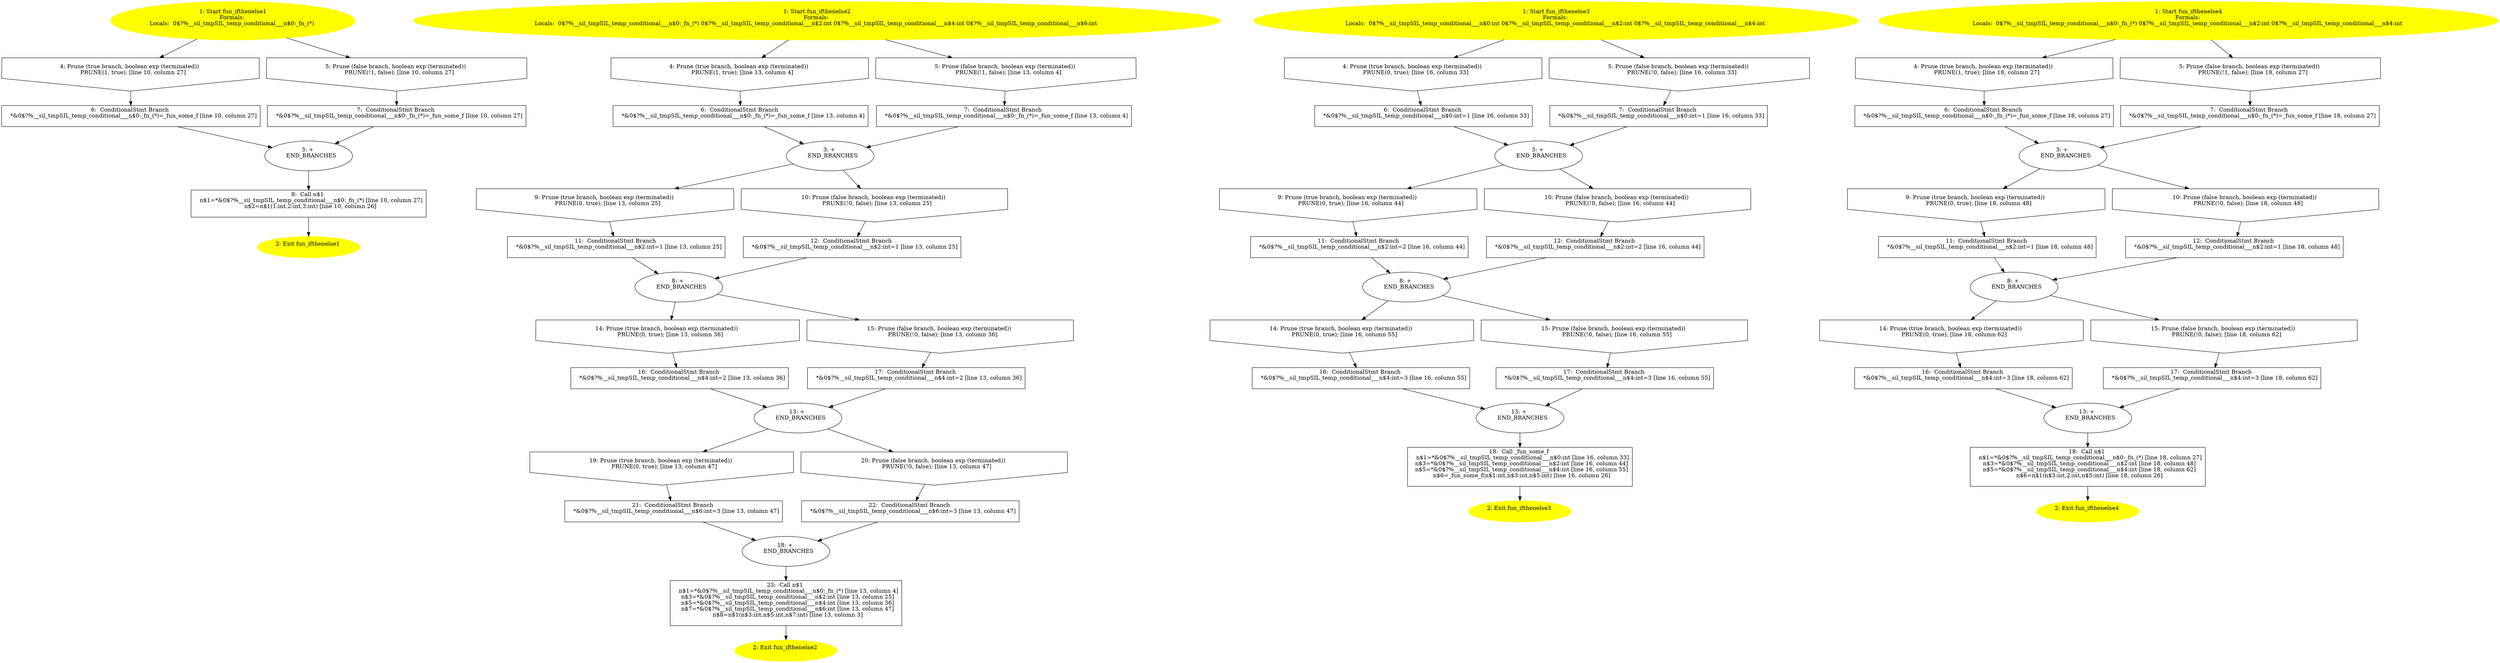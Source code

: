 /* @generated */
digraph cfg {
"fun_ifthenelse1.6d810dc9f25b2ded_1" [label="1: Start fun_ifthenelse1\nFormals: \nLocals:  0$?%__sil_tmpSIL_temp_conditional___n$0:_fn_(*) \n  " color=yellow style=filled]
	

	 "fun_ifthenelse1.6d810dc9f25b2ded_1" -> "fun_ifthenelse1.6d810dc9f25b2ded_4" ;
	 "fun_ifthenelse1.6d810dc9f25b2ded_1" -> "fun_ifthenelse1.6d810dc9f25b2ded_5" ;
"fun_ifthenelse1.6d810dc9f25b2ded_2" [label="2: Exit fun_ifthenelse1 \n  " color=yellow style=filled]
	

"fun_ifthenelse1.6d810dc9f25b2ded_3" [label="3: + \n   END_BRANCHES\n " ]
	

	 "fun_ifthenelse1.6d810dc9f25b2ded_3" -> "fun_ifthenelse1.6d810dc9f25b2ded_8" ;
"fun_ifthenelse1.6d810dc9f25b2ded_4" [label="4: Prune (true branch, boolean exp (terminated)) \n   PRUNE(1, true); [line 10, column 27]\n " shape="invhouse"]
	

	 "fun_ifthenelse1.6d810dc9f25b2ded_4" -> "fun_ifthenelse1.6d810dc9f25b2ded_6" ;
"fun_ifthenelse1.6d810dc9f25b2ded_5" [label="5: Prune (false branch, boolean exp (terminated)) \n   PRUNE(!1, false); [line 10, column 27]\n " shape="invhouse"]
	

	 "fun_ifthenelse1.6d810dc9f25b2ded_5" -> "fun_ifthenelse1.6d810dc9f25b2ded_7" ;
"fun_ifthenelse1.6d810dc9f25b2ded_6" [label="6:  ConditionalStmt Branch \n   *&0$?%__sil_tmpSIL_temp_conditional___n$0:_fn_(*)=_fun_some_f [line 10, column 27]\n " shape="box"]
	

	 "fun_ifthenelse1.6d810dc9f25b2ded_6" -> "fun_ifthenelse1.6d810dc9f25b2ded_3" ;
"fun_ifthenelse1.6d810dc9f25b2ded_7" [label="7:  ConditionalStmt Branch \n   *&0$?%__sil_tmpSIL_temp_conditional___n$0:_fn_(*)=_fun_some_f [line 10, column 27]\n " shape="box"]
	

	 "fun_ifthenelse1.6d810dc9f25b2ded_7" -> "fun_ifthenelse1.6d810dc9f25b2ded_3" ;
"fun_ifthenelse1.6d810dc9f25b2ded_8" [label="8:  Call n$1 \n   n$1=*&0$?%__sil_tmpSIL_temp_conditional___n$0:_fn_(*) [line 10, column 27]\n  n$2=n$1(1:int,2:int,3:int) [line 10, column 26]\n " shape="box"]
	

	 "fun_ifthenelse1.6d810dc9f25b2ded_8" -> "fun_ifthenelse1.6d810dc9f25b2ded_2" ;
"fun_ifthenelse2.d4d0fea4695ba22d_1" [label="1: Start fun_ifthenelse2\nFormals: \nLocals:  0$?%__sil_tmpSIL_temp_conditional___n$0:_fn_(*) 0$?%__sil_tmpSIL_temp_conditional___n$2:int 0$?%__sil_tmpSIL_temp_conditional___n$4:int 0$?%__sil_tmpSIL_temp_conditional___n$6:int \n  " color=yellow style=filled]
	

	 "fun_ifthenelse2.d4d0fea4695ba22d_1" -> "fun_ifthenelse2.d4d0fea4695ba22d_4" ;
	 "fun_ifthenelse2.d4d0fea4695ba22d_1" -> "fun_ifthenelse2.d4d0fea4695ba22d_5" ;
"fun_ifthenelse2.d4d0fea4695ba22d_2" [label="2: Exit fun_ifthenelse2 \n  " color=yellow style=filled]
	

"fun_ifthenelse2.d4d0fea4695ba22d_3" [label="3: + \n   END_BRANCHES\n " ]
	

	 "fun_ifthenelse2.d4d0fea4695ba22d_3" -> "fun_ifthenelse2.d4d0fea4695ba22d_9" ;
	 "fun_ifthenelse2.d4d0fea4695ba22d_3" -> "fun_ifthenelse2.d4d0fea4695ba22d_10" ;
"fun_ifthenelse2.d4d0fea4695ba22d_4" [label="4: Prune (true branch, boolean exp (terminated)) \n   PRUNE(1, true); [line 13, column 4]\n " shape="invhouse"]
	

	 "fun_ifthenelse2.d4d0fea4695ba22d_4" -> "fun_ifthenelse2.d4d0fea4695ba22d_6" ;
"fun_ifthenelse2.d4d0fea4695ba22d_5" [label="5: Prune (false branch, boolean exp (terminated)) \n   PRUNE(!1, false); [line 13, column 4]\n " shape="invhouse"]
	

	 "fun_ifthenelse2.d4d0fea4695ba22d_5" -> "fun_ifthenelse2.d4d0fea4695ba22d_7" ;
"fun_ifthenelse2.d4d0fea4695ba22d_6" [label="6:  ConditionalStmt Branch \n   *&0$?%__sil_tmpSIL_temp_conditional___n$0:_fn_(*)=_fun_some_f [line 13, column 4]\n " shape="box"]
	

	 "fun_ifthenelse2.d4d0fea4695ba22d_6" -> "fun_ifthenelse2.d4d0fea4695ba22d_3" ;
"fun_ifthenelse2.d4d0fea4695ba22d_7" [label="7:  ConditionalStmt Branch \n   *&0$?%__sil_tmpSIL_temp_conditional___n$0:_fn_(*)=_fun_some_f [line 13, column 4]\n " shape="box"]
	

	 "fun_ifthenelse2.d4d0fea4695ba22d_7" -> "fun_ifthenelse2.d4d0fea4695ba22d_3" ;
"fun_ifthenelse2.d4d0fea4695ba22d_8" [label="8: + \n   END_BRANCHES\n " ]
	

	 "fun_ifthenelse2.d4d0fea4695ba22d_8" -> "fun_ifthenelse2.d4d0fea4695ba22d_14" ;
	 "fun_ifthenelse2.d4d0fea4695ba22d_8" -> "fun_ifthenelse2.d4d0fea4695ba22d_15" ;
"fun_ifthenelse2.d4d0fea4695ba22d_9" [label="9: Prune (true branch, boolean exp (terminated)) \n   PRUNE(0, true); [line 13, column 25]\n " shape="invhouse"]
	

	 "fun_ifthenelse2.d4d0fea4695ba22d_9" -> "fun_ifthenelse2.d4d0fea4695ba22d_11" ;
"fun_ifthenelse2.d4d0fea4695ba22d_10" [label="10: Prune (false branch, boolean exp (terminated)) \n   PRUNE(!0, false); [line 13, column 25]\n " shape="invhouse"]
	

	 "fun_ifthenelse2.d4d0fea4695ba22d_10" -> "fun_ifthenelse2.d4d0fea4695ba22d_12" ;
"fun_ifthenelse2.d4d0fea4695ba22d_11" [label="11:  ConditionalStmt Branch \n   *&0$?%__sil_tmpSIL_temp_conditional___n$2:int=1 [line 13, column 25]\n " shape="box"]
	

	 "fun_ifthenelse2.d4d0fea4695ba22d_11" -> "fun_ifthenelse2.d4d0fea4695ba22d_8" ;
"fun_ifthenelse2.d4d0fea4695ba22d_12" [label="12:  ConditionalStmt Branch \n   *&0$?%__sil_tmpSIL_temp_conditional___n$2:int=1 [line 13, column 25]\n " shape="box"]
	

	 "fun_ifthenelse2.d4d0fea4695ba22d_12" -> "fun_ifthenelse2.d4d0fea4695ba22d_8" ;
"fun_ifthenelse2.d4d0fea4695ba22d_13" [label="13: + \n   END_BRANCHES\n " ]
	

	 "fun_ifthenelse2.d4d0fea4695ba22d_13" -> "fun_ifthenelse2.d4d0fea4695ba22d_19" ;
	 "fun_ifthenelse2.d4d0fea4695ba22d_13" -> "fun_ifthenelse2.d4d0fea4695ba22d_20" ;
"fun_ifthenelse2.d4d0fea4695ba22d_14" [label="14: Prune (true branch, boolean exp (terminated)) \n   PRUNE(0, true); [line 13, column 36]\n " shape="invhouse"]
	

	 "fun_ifthenelse2.d4d0fea4695ba22d_14" -> "fun_ifthenelse2.d4d0fea4695ba22d_16" ;
"fun_ifthenelse2.d4d0fea4695ba22d_15" [label="15: Prune (false branch, boolean exp (terminated)) \n   PRUNE(!0, false); [line 13, column 36]\n " shape="invhouse"]
	

	 "fun_ifthenelse2.d4d0fea4695ba22d_15" -> "fun_ifthenelse2.d4d0fea4695ba22d_17" ;
"fun_ifthenelse2.d4d0fea4695ba22d_16" [label="16:  ConditionalStmt Branch \n   *&0$?%__sil_tmpSIL_temp_conditional___n$4:int=2 [line 13, column 36]\n " shape="box"]
	

	 "fun_ifthenelse2.d4d0fea4695ba22d_16" -> "fun_ifthenelse2.d4d0fea4695ba22d_13" ;
"fun_ifthenelse2.d4d0fea4695ba22d_17" [label="17:  ConditionalStmt Branch \n   *&0$?%__sil_tmpSIL_temp_conditional___n$4:int=2 [line 13, column 36]\n " shape="box"]
	

	 "fun_ifthenelse2.d4d0fea4695ba22d_17" -> "fun_ifthenelse2.d4d0fea4695ba22d_13" ;
"fun_ifthenelse2.d4d0fea4695ba22d_18" [label="18: + \n   END_BRANCHES\n " ]
	

	 "fun_ifthenelse2.d4d0fea4695ba22d_18" -> "fun_ifthenelse2.d4d0fea4695ba22d_23" ;
"fun_ifthenelse2.d4d0fea4695ba22d_19" [label="19: Prune (true branch, boolean exp (terminated)) \n   PRUNE(0, true); [line 13, column 47]\n " shape="invhouse"]
	

	 "fun_ifthenelse2.d4d0fea4695ba22d_19" -> "fun_ifthenelse2.d4d0fea4695ba22d_21" ;
"fun_ifthenelse2.d4d0fea4695ba22d_20" [label="20: Prune (false branch, boolean exp (terminated)) \n   PRUNE(!0, false); [line 13, column 47]\n " shape="invhouse"]
	

	 "fun_ifthenelse2.d4d0fea4695ba22d_20" -> "fun_ifthenelse2.d4d0fea4695ba22d_22" ;
"fun_ifthenelse2.d4d0fea4695ba22d_21" [label="21:  ConditionalStmt Branch \n   *&0$?%__sil_tmpSIL_temp_conditional___n$6:int=3 [line 13, column 47]\n " shape="box"]
	

	 "fun_ifthenelse2.d4d0fea4695ba22d_21" -> "fun_ifthenelse2.d4d0fea4695ba22d_18" ;
"fun_ifthenelse2.d4d0fea4695ba22d_22" [label="22:  ConditionalStmt Branch \n   *&0$?%__sil_tmpSIL_temp_conditional___n$6:int=3 [line 13, column 47]\n " shape="box"]
	

	 "fun_ifthenelse2.d4d0fea4695ba22d_22" -> "fun_ifthenelse2.d4d0fea4695ba22d_18" ;
"fun_ifthenelse2.d4d0fea4695ba22d_23" [label="23:  Call n$1 \n   n$1=*&0$?%__sil_tmpSIL_temp_conditional___n$0:_fn_(*) [line 13, column 4]\n  n$3=*&0$?%__sil_tmpSIL_temp_conditional___n$2:int [line 13, column 25]\n  n$5=*&0$?%__sil_tmpSIL_temp_conditional___n$4:int [line 13, column 36]\n  n$7=*&0$?%__sil_tmpSIL_temp_conditional___n$6:int [line 13, column 47]\n  n$8=n$1(n$3:int,n$5:int,n$7:int) [line 13, column 3]\n " shape="box"]
	

	 "fun_ifthenelse2.d4d0fea4695ba22d_23" -> "fun_ifthenelse2.d4d0fea4695ba22d_2" ;
"fun_ifthenelse3.c62f5c24a34473fe_1" [label="1: Start fun_ifthenelse3\nFormals: \nLocals:  0$?%__sil_tmpSIL_temp_conditional___n$0:int 0$?%__sil_tmpSIL_temp_conditional___n$2:int 0$?%__sil_tmpSIL_temp_conditional___n$4:int \n  " color=yellow style=filled]
	

	 "fun_ifthenelse3.c62f5c24a34473fe_1" -> "fun_ifthenelse3.c62f5c24a34473fe_4" ;
	 "fun_ifthenelse3.c62f5c24a34473fe_1" -> "fun_ifthenelse3.c62f5c24a34473fe_5" ;
"fun_ifthenelse3.c62f5c24a34473fe_2" [label="2: Exit fun_ifthenelse3 \n  " color=yellow style=filled]
	

"fun_ifthenelse3.c62f5c24a34473fe_3" [label="3: + \n   END_BRANCHES\n " ]
	

	 "fun_ifthenelse3.c62f5c24a34473fe_3" -> "fun_ifthenelse3.c62f5c24a34473fe_9" ;
	 "fun_ifthenelse3.c62f5c24a34473fe_3" -> "fun_ifthenelse3.c62f5c24a34473fe_10" ;
"fun_ifthenelse3.c62f5c24a34473fe_4" [label="4: Prune (true branch, boolean exp (terminated)) \n   PRUNE(0, true); [line 16, column 33]\n " shape="invhouse"]
	

	 "fun_ifthenelse3.c62f5c24a34473fe_4" -> "fun_ifthenelse3.c62f5c24a34473fe_6" ;
"fun_ifthenelse3.c62f5c24a34473fe_5" [label="5: Prune (false branch, boolean exp (terminated)) \n   PRUNE(!0, false); [line 16, column 33]\n " shape="invhouse"]
	

	 "fun_ifthenelse3.c62f5c24a34473fe_5" -> "fun_ifthenelse3.c62f5c24a34473fe_7" ;
"fun_ifthenelse3.c62f5c24a34473fe_6" [label="6:  ConditionalStmt Branch \n   *&0$?%__sil_tmpSIL_temp_conditional___n$0:int=1 [line 16, column 33]\n " shape="box"]
	

	 "fun_ifthenelse3.c62f5c24a34473fe_6" -> "fun_ifthenelse3.c62f5c24a34473fe_3" ;
"fun_ifthenelse3.c62f5c24a34473fe_7" [label="7:  ConditionalStmt Branch \n   *&0$?%__sil_tmpSIL_temp_conditional___n$0:int=1 [line 16, column 33]\n " shape="box"]
	

	 "fun_ifthenelse3.c62f5c24a34473fe_7" -> "fun_ifthenelse3.c62f5c24a34473fe_3" ;
"fun_ifthenelse3.c62f5c24a34473fe_8" [label="8: + \n   END_BRANCHES\n " ]
	

	 "fun_ifthenelse3.c62f5c24a34473fe_8" -> "fun_ifthenelse3.c62f5c24a34473fe_14" ;
	 "fun_ifthenelse3.c62f5c24a34473fe_8" -> "fun_ifthenelse3.c62f5c24a34473fe_15" ;
"fun_ifthenelse3.c62f5c24a34473fe_9" [label="9: Prune (true branch, boolean exp (terminated)) \n   PRUNE(0, true); [line 16, column 44]\n " shape="invhouse"]
	

	 "fun_ifthenelse3.c62f5c24a34473fe_9" -> "fun_ifthenelse3.c62f5c24a34473fe_11" ;
"fun_ifthenelse3.c62f5c24a34473fe_10" [label="10: Prune (false branch, boolean exp (terminated)) \n   PRUNE(!0, false); [line 16, column 44]\n " shape="invhouse"]
	

	 "fun_ifthenelse3.c62f5c24a34473fe_10" -> "fun_ifthenelse3.c62f5c24a34473fe_12" ;
"fun_ifthenelse3.c62f5c24a34473fe_11" [label="11:  ConditionalStmt Branch \n   *&0$?%__sil_tmpSIL_temp_conditional___n$2:int=2 [line 16, column 44]\n " shape="box"]
	

	 "fun_ifthenelse3.c62f5c24a34473fe_11" -> "fun_ifthenelse3.c62f5c24a34473fe_8" ;
"fun_ifthenelse3.c62f5c24a34473fe_12" [label="12:  ConditionalStmt Branch \n   *&0$?%__sil_tmpSIL_temp_conditional___n$2:int=2 [line 16, column 44]\n " shape="box"]
	

	 "fun_ifthenelse3.c62f5c24a34473fe_12" -> "fun_ifthenelse3.c62f5c24a34473fe_8" ;
"fun_ifthenelse3.c62f5c24a34473fe_13" [label="13: + \n   END_BRANCHES\n " ]
	

	 "fun_ifthenelse3.c62f5c24a34473fe_13" -> "fun_ifthenelse3.c62f5c24a34473fe_18" ;
"fun_ifthenelse3.c62f5c24a34473fe_14" [label="14: Prune (true branch, boolean exp (terminated)) \n   PRUNE(0, true); [line 16, column 55]\n " shape="invhouse"]
	

	 "fun_ifthenelse3.c62f5c24a34473fe_14" -> "fun_ifthenelse3.c62f5c24a34473fe_16" ;
"fun_ifthenelse3.c62f5c24a34473fe_15" [label="15: Prune (false branch, boolean exp (terminated)) \n   PRUNE(!0, false); [line 16, column 55]\n " shape="invhouse"]
	

	 "fun_ifthenelse3.c62f5c24a34473fe_15" -> "fun_ifthenelse3.c62f5c24a34473fe_17" ;
"fun_ifthenelse3.c62f5c24a34473fe_16" [label="16:  ConditionalStmt Branch \n   *&0$?%__sil_tmpSIL_temp_conditional___n$4:int=3 [line 16, column 55]\n " shape="box"]
	

	 "fun_ifthenelse3.c62f5c24a34473fe_16" -> "fun_ifthenelse3.c62f5c24a34473fe_13" ;
"fun_ifthenelse3.c62f5c24a34473fe_17" [label="17:  ConditionalStmt Branch \n   *&0$?%__sil_tmpSIL_temp_conditional___n$4:int=3 [line 16, column 55]\n " shape="box"]
	

	 "fun_ifthenelse3.c62f5c24a34473fe_17" -> "fun_ifthenelse3.c62f5c24a34473fe_13" ;
"fun_ifthenelse3.c62f5c24a34473fe_18" [label="18:  Call _fun_some_f \n   n$1=*&0$?%__sil_tmpSIL_temp_conditional___n$0:int [line 16, column 33]\n  n$3=*&0$?%__sil_tmpSIL_temp_conditional___n$2:int [line 16, column 44]\n  n$5=*&0$?%__sil_tmpSIL_temp_conditional___n$4:int [line 16, column 55]\n  n$6=_fun_some_f(n$1:int,n$3:int,n$5:int) [line 16, column 26]\n " shape="box"]
	

	 "fun_ifthenelse3.c62f5c24a34473fe_18" -> "fun_ifthenelse3.c62f5c24a34473fe_2" ;
"fun_ifthenelse4.2a63e61081ad44f4_1" [label="1: Start fun_ifthenelse4\nFormals: \nLocals:  0$?%__sil_tmpSIL_temp_conditional___n$0:_fn_(*) 0$?%__sil_tmpSIL_temp_conditional___n$2:int 0$?%__sil_tmpSIL_temp_conditional___n$4:int \n  " color=yellow style=filled]
	

	 "fun_ifthenelse4.2a63e61081ad44f4_1" -> "fun_ifthenelse4.2a63e61081ad44f4_4" ;
	 "fun_ifthenelse4.2a63e61081ad44f4_1" -> "fun_ifthenelse4.2a63e61081ad44f4_5" ;
"fun_ifthenelse4.2a63e61081ad44f4_2" [label="2: Exit fun_ifthenelse4 \n  " color=yellow style=filled]
	

"fun_ifthenelse4.2a63e61081ad44f4_3" [label="3: + \n   END_BRANCHES\n " ]
	

	 "fun_ifthenelse4.2a63e61081ad44f4_3" -> "fun_ifthenelse4.2a63e61081ad44f4_9" ;
	 "fun_ifthenelse4.2a63e61081ad44f4_3" -> "fun_ifthenelse4.2a63e61081ad44f4_10" ;
"fun_ifthenelse4.2a63e61081ad44f4_4" [label="4: Prune (true branch, boolean exp (terminated)) \n   PRUNE(1, true); [line 18, column 27]\n " shape="invhouse"]
	

	 "fun_ifthenelse4.2a63e61081ad44f4_4" -> "fun_ifthenelse4.2a63e61081ad44f4_6" ;
"fun_ifthenelse4.2a63e61081ad44f4_5" [label="5: Prune (false branch, boolean exp (terminated)) \n   PRUNE(!1, false); [line 18, column 27]\n " shape="invhouse"]
	

	 "fun_ifthenelse4.2a63e61081ad44f4_5" -> "fun_ifthenelse4.2a63e61081ad44f4_7" ;
"fun_ifthenelse4.2a63e61081ad44f4_6" [label="6:  ConditionalStmt Branch \n   *&0$?%__sil_tmpSIL_temp_conditional___n$0:_fn_(*)=_fun_some_f [line 18, column 27]\n " shape="box"]
	

	 "fun_ifthenelse4.2a63e61081ad44f4_6" -> "fun_ifthenelse4.2a63e61081ad44f4_3" ;
"fun_ifthenelse4.2a63e61081ad44f4_7" [label="7:  ConditionalStmt Branch \n   *&0$?%__sil_tmpSIL_temp_conditional___n$0:_fn_(*)=_fun_some_f [line 18, column 27]\n " shape="box"]
	

	 "fun_ifthenelse4.2a63e61081ad44f4_7" -> "fun_ifthenelse4.2a63e61081ad44f4_3" ;
"fun_ifthenelse4.2a63e61081ad44f4_8" [label="8: + \n   END_BRANCHES\n " ]
	

	 "fun_ifthenelse4.2a63e61081ad44f4_8" -> "fun_ifthenelse4.2a63e61081ad44f4_14" ;
	 "fun_ifthenelse4.2a63e61081ad44f4_8" -> "fun_ifthenelse4.2a63e61081ad44f4_15" ;
"fun_ifthenelse4.2a63e61081ad44f4_9" [label="9: Prune (true branch, boolean exp (terminated)) \n   PRUNE(0, true); [line 18, column 48]\n " shape="invhouse"]
	

	 "fun_ifthenelse4.2a63e61081ad44f4_9" -> "fun_ifthenelse4.2a63e61081ad44f4_11" ;
"fun_ifthenelse4.2a63e61081ad44f4_10" [label="10: Prune (false branch, boolean exp (terminated)) \n   PRUNE(!0, false); [line 18, column 48]\n " shape="invhouse"]
	

	 "fun_ifthenelse4.2a63e61081ad44f4_10" -> "fun_ifthenelse4.2a63e61081ad44f4_12" ;
"fun_ifthenelse4.2a63e61081ad44f4_11" [label="11:  ConditionalStmt Branch \n   *&0$?%__sil_tmpSIL_temp_conditional___n$2:int=1 [line 18, column 48]\n " shape="box"]
	

	 "fun_ifthenelse4.2a63e61081ad44f4_11" -> "fun_ifthenelse4.2a63e61081ad44f4_8" ;
"fun_ifthenelse4.2a63e61081ad44f4_12" [label="12:  ConditionalStmt Branch \n   *&0$?%__sil_tmpSIL_temp_conditional___n$2:int=1 [line 18, column 48]\n " shape="box"]
	

	 "fun_ifthenelse4.2a63e61081ad44f4_12" -> "fun_ifthenelse4.2a63e61081ad44f4_8" ;
"fun_ifthenelse4.2a63e61081ad44f4_13" [label="13: + \n   END_BRANCHES\n " ]
	

	 "fun_ifthenelse4.2a63e61081ad44f4_13" -> "fun_ifthenelse4.2a63e61081ad44f4_18" ;
"fun_ifthenelse4.2a63e61081ad44f4_14" [label="14: Prune (true branch, boolean exp (terminated)) \n   PRUNE(0, true); [line 18, column 62]\n " shape="invhouse"]
	

	 "fun_ifthenelse4.2a63e61081ad44f4_14" -> "fun_ifthenelse4.2a63e61081ad44f4_16" ;
"fun_ifthenelse4.2a63e61081ad44f4_15" [label="15: Prune (false branch, boolean exp (terminated)) \n   PRUNE(!0, false); [line 18, column 62]\n " shape="invhouse"]
	

	 "fun_ifthenelse4.2a63e61081ad44f4_15" -> "fun_ifthenelse4.2a63e61081ad44f4_17" ;
"fun_ifthenelse4.2a63e61081ad44f4_16" [label="16:  ConditionalStmt Branch \n   *&0$?%__sil_tmpSIL_temp_conditional___n$4:int=3 [line 18, column 62]\n " shape="box"]
	

	 "fun_ifthenelse4.2a63e61081ad44f4_16" -> "fun_ifthenelse4.2a63e61081ad44f4_13" ;
"fun_ifthenelse4.2a63e61081ad44f4_17" [label="17:  ConditionalStmt Branch \n   *&0$?%__sil_tmpSIL_temp_conditional___n$4:int=3 [line 18, column 62]\n " shape="box"]
	

	 "fun_ifthenelse4.2a63e61081ad44f4_17" -> "fun_ifthenelse4.2a63e61081ad44f4_13" ;
"fun_ifthenelse4.2a63e61081ad44f4_18" [label="18:  Call n$1 \n   n$1=*&0$?%__sil_tmpSIL_temp_conditional___n$0:_fn_(*) [line 18, column 27]\n  n$3=*&0$?%__sil_tmpSIL_temp_conditional___n$2:int [line 18, column 48]\n  n$5=*&0$?%__sil_tmpSIL_temp_conditional___n$4:int [line 18, column 62]\n  n$6=n$1(n$3:int,2:int,n$5:int) [line 18, column 26]\n " shape="box"]
	

	 "fun_ifthenelse4.2a63e61081ad44f4_18" -> "fun_ifthenelse4.2a63e61081ad44f4_2" ;
}

